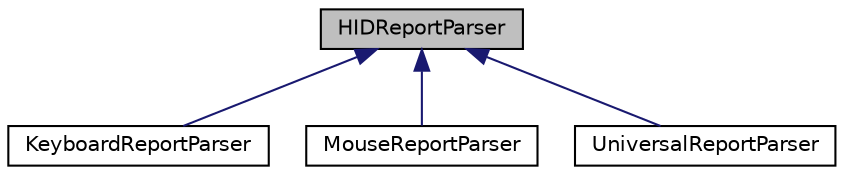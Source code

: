 digraph "HIDReportParser"
{
  edge [fontname="Helvetica",fontsize="10",labelfontname="Helvetica",labelfontsize="10"];
  node [fontname="Helvetica",fontsize="10",shape=record];
  Node1 [label="HIDReportParser",height=0.2,width=0.4,color="black", fillcolor="grey75", style="filled" fontcolor="black"];
  Node1 -> Node2 [dir="back",color="midnightblue",fontsize="10",style="solid",fontname="Helvetica"];
  Node2 [label="KeyboardReportParser",height=0.2,width=0.4,color="black", fillcolor="white", style="filled",URL="$class_keyboard_report_parser.html"];
  Node1 -> Node3 [dir="back",color="midnightblue",fontsize="10",style="solid",fontname="Helvetica"];
  Node3 [label="MouseReportParser",height=0.2,width=0.4,color="black", fillcolor="white", style="filled",URL="$class_mouse_report_parser.html"];
  Node1 -> Node4 [dir="back",color="midnightblue",fontsize="10",style="solid",fontname="Helvetica"];
  Node4 [label="UniversalReportParser",height=0.2,width=0.4,color="black", fillcolor="white", style="filled",URL="$class_universal_report_parser.html"];
}
